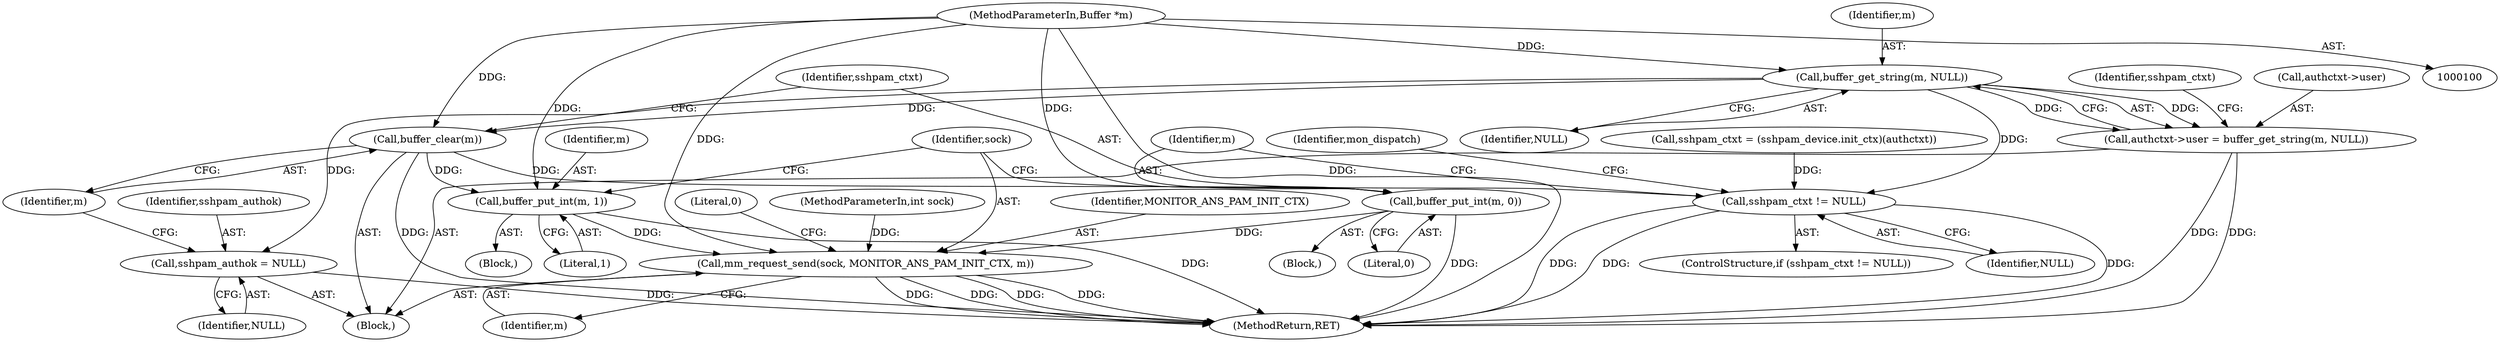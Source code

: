 digraph "1_openssh-portable_d4697fe9a28dab7255c60433e4dd23cf7fce8a8b@pointer" {
"1000102" [label="(MethodParameterIn,Buffer *m)"];
"1000111" [label="(Call,buffer_get_string(m, NULL))"];
"1000107" [label="(Call,authctxt->user = buffer_get_string(m, NULL))"];
"1000118" [label="(Call,sshpam_authok = NULL)"];
"1000121" [label="(Call,buffer_clear(m))"];
"1000132" [label="(Call,buffer_put_int(m, 1))"];
"1000140" [label="(Call,mm_request_send(sock, MONITOR_ANS_PAM_INIT_CTX, m))"];
"1000137" [label="(Call,buffer_put_int(m, 0))"];
"1000124" [label="(Call,sshpam_ctxt != NULL)"];
"1000119" [label="(Identifier,sshpam_authok)"];
"1000138" [label="(Identifier,m)"];
"1000103" [label="(Block,)"];
"1000129" [label="(Identifier,mon_dispatch)"];
"1000146" [label="(MethodReturn,RET)"];
"1000111" [label="(Call,buffer_get_string(m, NULL))"];
"1000115" [label="(Identifier,sshpam_ctxt)"];
"1000142" [label="(Identifier,MONITOR_ANS_PAM_INIT_CTX)"];
"1000127" [label="(Block,)"];
"1000132" [label="(Call,buffer_put_int(m, 1))"];
"1000122" [label="(Identifier,m)"];
"1000108" [label="(Call,authctxt->user)"];
"1000136" [label="(Block,)"];
"1000107" [label="(Call,authctxt->user = buffer_get_string(m, NULL))"];
"1000125" [label="(Identifier,sshpam_ctxt)"];
"1000140" [label="(Call,mm_request_send(sock, MONITOR_ANS_PAM_INIT_CTX, m))"];
"1000143" [label="(Identifier,m)"];
"1000134" [label="(Literal,1)"];
"1000121" [label="(Call,buffer_clear(m))"];
"1000133" [label="(Identifier,m)"];
"1000102" [label="(MethodParameterIn,Buffer *m)"];
"1000113" [label="(Identifier,NULL)"];
"1000141" [label="(Identifier,sock)"];
"1000112" [label="(Identifier,m)"];
"1000114" [label="(Call,sshpam_ctxt = (sshpam_device.init_ctx)(authctxt))"];
"1000145" [label="(Literal,0)"];
"1000126" [label="(Identifier,NULL)"];
"1000101" [label="(MethodParameterIn,int sock)"];
"1000139" [label="(Literal,0)"];
"1000120" [label="(Identifier,NULL)"];
"1000118" [label="(Call,sshpam_authok = NULL)"];
"1000137" [label="(Call,buffer_put_int(m, 0))"];
"1000123" [label="(ControlStructure,if (sshpam_ctxt != NULL))"];
"1000124" [label="(Call,sshpam_ctxt != NULL)"];
"1000102" -> "1000100"  [label="AST: "];
"1000102" -> "1000146"  [label="DDG: "];
"1000102" -> "1000111"  [label="DDG: "];
"1000102" -> "1000121"  [label="DDG: "];
"1000102" -> "1000132"  [label="DDG: "];
"1000102" -> "1000137"  [label="DDG: "];
"1000102" -> "1000140"  [label="DDG: "];
"1000111" -> "1000107"  [label="AST: "];
"1000111" -> "1000113"  [label="CFG: "];
"1000112" -> "1000111"  [label="AST: "];
"1000113" -> "1000111"  [label="AST: "];
"1000107" -> "1000111"  [label="CFG: "];
"1000111" -> "1000107"  [label="DDG: "];
"1000111" -> "1000107"  [label="DDG: "];
"1000111" -> "1000118"  [label="DDG: "];
"1000111" -> "1000121"  [label="DDG: "];
"1000111" -> "1000124"  [label="DDG: "];
"1000107" -> "1000103"  [label="AST: "];
"1000108" -> "1000107"  [label="AST: "];
"1000115" -> "1000107"  [label="CFG: "];
"1000107" -> "1000146"  [label="DDG: "];
"1000107" -> "1000146"  [label="DDG: "];
"1000118" -> "1000103"  [label="AST: "];
"1000118" -> "1000120"  [label="CFG: "];
"1000119" -> "1000118"  [label="AST: "];
"1000120" -> "1000118"  [label="AST: "];
"1000122" -> "1000118"  [label="CFG: "];
"1000118" -> "1000146"  [label="DDG: "];
"1000121" -> "1000103"  [label="AST: "];
"1000121" -> "1000122"  [label="CFG: "];
"1000122" -> "1000121"  [label="AST: "];
"1000125" -> "1000121"  [label="CFG: "];
"1000121" -> "1000146"  [label="DDG: "];
"1000121" -> "1000132"  [label="DDG: "];
"1000121" -> "1000137"  [label="DDG: "];
"1000132" -> "1000127"  [label="AST: "];
"1000132" -> "1000134"  [label="CFG: "];
"1000133" -> "1000132"  [label="AST: "];
"1000134" -> "1000132"  [label="AST: "];
"1000141" -> "1000132"  [label="CFG: "];
"1000132" -> "1000146"  [label="DDG: "];
"1000132" -> "1000140"  [label="DDG: "];
"1000140" -> "1000103"  [label="AST: "];
"1000140" -> "1000143"  [label="CFG: "];
"1000141" -> "1000140"  [label="AST: "];
"1000142" -> "1000140"  [label="AST: "];
"1000143" -> "1000140"  [label="AST: "];
"1000145" -> "1000140"  [label="CFG: "];
"1000140" -> "1000146"  [label="DDG: "];
"1000140" -> "1000146"  [label="DDG: "];
"1000140" -> "1000146"  [label="DDG: "];
"1000140" -> "1000146"  [label="DDG: "];
"1000101" -> "1000140"  [label="DDG: "];
"1000137" -> "1000140"  [label="DDG: "];
"1000137" -> "1000136"  [label="AST: "];
"1000137" -> "1000139"  [label="CFG: "];
"1000138" -> "1000137"  [label="AST: "];
"1000139" -> "1000137"  [label="AST: "];
"1000141" -> "1000137"  [label="CFG: "];
"1000137" -> "1000146"  [label="DDG: "];
"1000124" -> "1000123"  [label="AST: "];
"1000124" -> "1000126"  [label="CFG: "];
"1000125" -> "1000124"  [label="AST: "];
"1000126" -> "1000124"  [label="AST: "];
"1000129" -> "1000124"  [label="CFG: "];
"1000138" -> "1000124"  [label="CFG: "];
"1000124" -> "1000146"  [label="DDG: "];
"1000124" -> "1000146"  [label="DDG: "];
"1000124" -> "1000146"  [label="DDG: "];
"1000114" -> "1000124"  [label="DDG: "];
}
